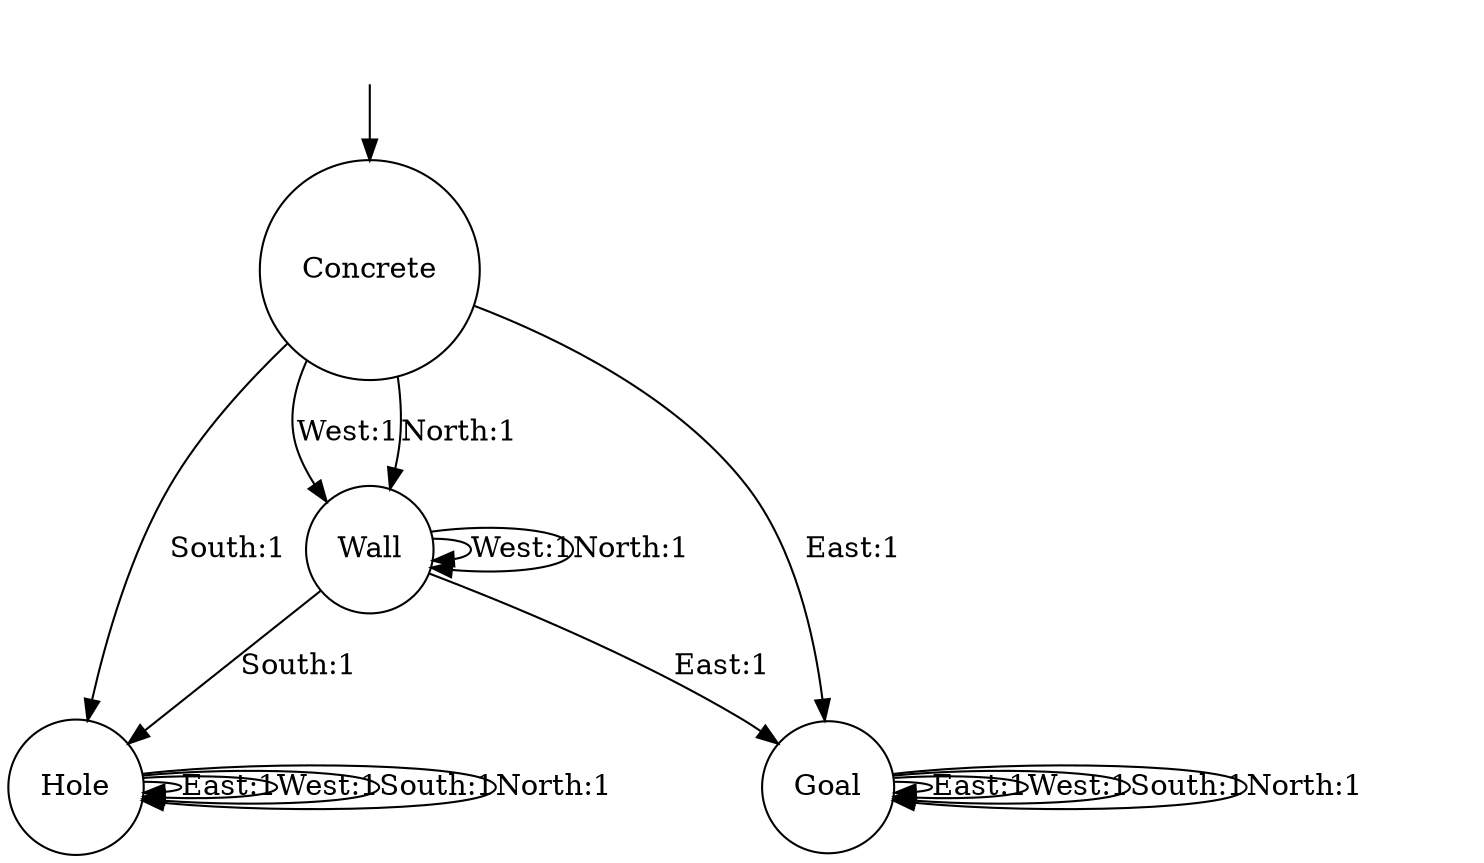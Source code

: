 digraph g {
__start0 [label="" shape="none"];
0 [shape="circle" label="Concrete"];
1 [shape="circle" label="Wall"];
2 [shape="circle" label="Hole"];
3 [shape="circle" label="Goal"];
0 -> 3 [label="East:1"];
0 -> 1 [label="West:1"];
0 -> 2 [label="South:1"];
0 -> 1 [label="North:1"];
1 -> 3 [label="East:1"];
1 -> 1 [label="West:1"];
1 -> 2 [label="South:1"];
1 -> 1 [label="North:1"];
2 -> 2 [label="East:1"];
2 -> 2 [label="West:1"];
2 -> 2 [label="South:1"];
2 -> 2 [label="North:1"];
3 -> 3 [label="East:1"];
3 -> 3 [label="West:1"];
3 -> 3 [label="South:1"];
3 -> 3 [label="North:1"];
__start0 -> 0;
}
